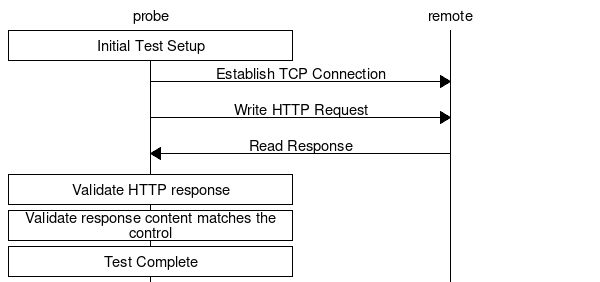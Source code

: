 msc {
  probe,remote;

  probe box probe [label="Initial Test Setup"];
  probe=>remote [ label = "Establish TCP Connection" ];
  probe=>remote [ label = "Write HTTP Request" ];
  probe<=remote [ label = "Read Response" ];
  probe box probe [label="Validate HTTP response"];
  probe box probe [label="Validate response content matches the control"];
  probe box probe [label="Test Complete"];
}
